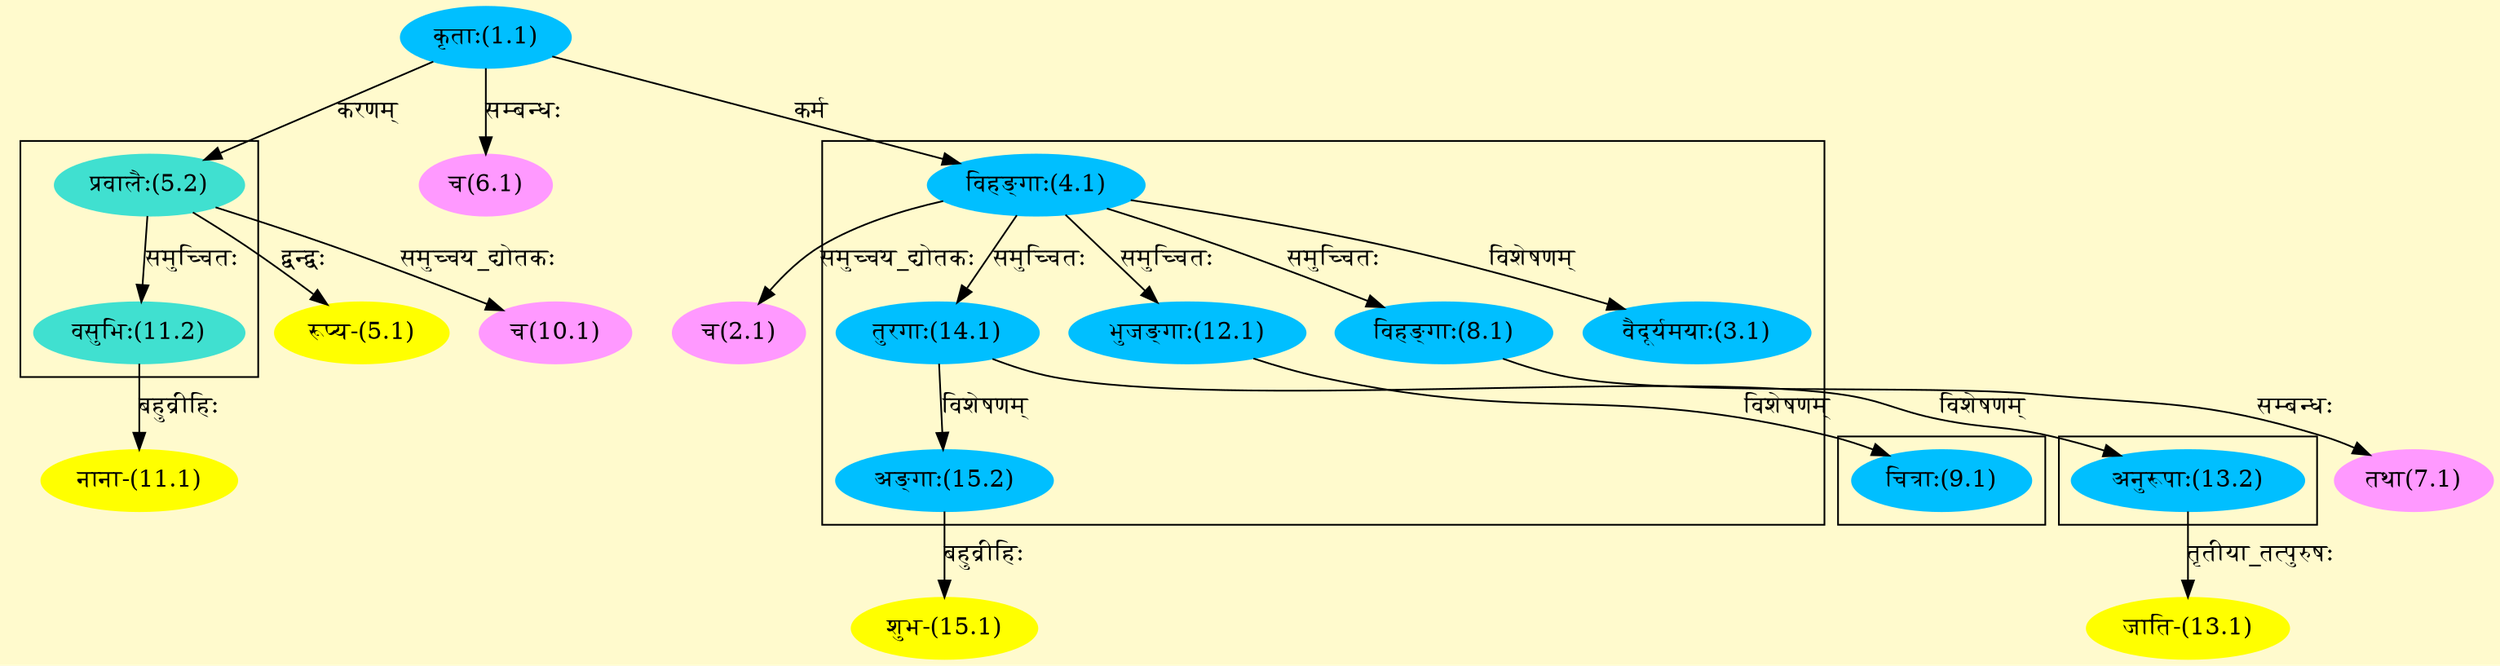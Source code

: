 digraph G{
rankdir=BT;
 compound=true;
 bgcolor="lemonchiffon1";

subgraph cluster_1{
Node3_1 [style=filled, color="#00BFFF" label = "वैदूर्यमयाः(3.1)"]
Node4_1 [style=filled, color="#00BFFF" label = "विहङ्गाः(4.1)"]
Node8_1 [style=filled, color="#00BFFF" label = "विहङ्गाः(8.1)"]
Node12_1 [style=filled, color="#00BFFF" label = "भुजङ्गाः(12.1)"]
Node14_1 [style=filled, color="#00BFFF" label = "तुरगाः(14.1)"]
Node15_2 [style=filled, color="#00BFFF" label = "अङ्गाः(15.2)"]

}

subgraph cluster_2{
Node9_1 [style=filled, color="#00BFFF" label = "चित्राः(9.1)"]
Node12_1 [style=filled, color="#00BFFF" label = "भुजङ्गाः(12.1)"]

}

subgraph cluster_3{
Node11_2 [style=filled, color="#40E0D0" label = "वसुभिः(11.2)"]
Node5_2 [style=filled, color="#40E0D0" label = "प्रवालैः(5.2)"]

}

subgraph cluster_4{
Node13_2 [style=filled, color="#00BFFF" label = "अनुरूपाः(13.2)"]
Node14_1 [style=filled, color="#00BFFF" label = "तुरगाः(14.1)"]
Node15_2 [style=filled, color="#00BFFF" label = "अङ्गाः(15.2)"]

}
Node1_1 [style=filled, color="#00BFFF" label = "कृताः(1.1)"]
Node [style=filled, color="" label = "()"]
Node2_1 [style=filled, color="#FF99FF" label = "च(2.1)"]
Node4_1 [style=filled, color="#00BFFF" label = "विहङ्गाः(4.1)"]
Node5_1 [style=filled, color="#FFFF00" label = "रूप्य-(5.1)"]
Node5_2 [style=filled, color="#40E0D0" label = "प्रवालैः(5.2)"]
Node6_1 [style=filled, color="#FF99FF" label = "च(6.1)"]
Node7_1 [style=filled, color="#FF99FF" label = "तथा(7.1)"]
Node8_1 [style=filled, color="#00BFFF" label = "विहङ्गाः(8.1)"]
Node10_1 [style=filled, color="#FF99FF" label = "च(10.1)"]
Node11_1 [style=filled, color="#FFFF00" label = "नाना-(11.1)"]
Node11_2 [style=filled, color="#40E0D0" label = "वसुभिः(11.2)"]
Node13_1 [style=filled, color="#FFFF00" label = "जाति-(13.1)"]
Node13_2 [style=filled, color="#00BFFF" label = "अनुरूपाः(13.2)"]
Node15_1 [style=filled, color="#FFFF00" label = "शुभ-(15.1)"]
Node15_2 [style=filled, color="#00BFFF" label = "अङ्गाः(15.2)"]
/* Start of Relations section */

Node2_1 -> Node4_1 [  label="समुच्चय_द्योतकः"  dir="back" ]
Node3_1 -> Node4_1 [  label="विशेषणम्"  dir="back" ]
Node4_1 -> Node1_1 [  label="कर्म"  dir="back" ]
Node5_1 -> Node5_2 [  label="द्वन्द्वः"  dir="back" ]
Node5_2 -> Node1_1 [  label="करणम्"  dir="back" ]
Node6_1 -> Node1_1 [  label="सम्बन्धः"  dir="back" ]
Node7_1 -> Node8_1 [  label="सम्बन्धः"  dir="back" ]
Node8_1 -> Node4_1 [  label="समुच्चितः"  dir="back" ]
Node9_1 -> Node12_1 [  label="विशेषणम्"  dir="back" ]
Node10_1 -> Node5_2 [  label="समुच्चय_द्योतकः"  dir="back" ]
Node11_1 -> Node11_2 [  label="बहुव्रीहिः"  dir="back" ]
Node11_2 -> Node5_2 [  label="समुच्चितः"  dir="back" ]
Node12_1 -> Node4_1 [  label="समुच्चितः"  dir="back" ]
Node13_1 -> Node13_2 [  label="तृतीया_तत्पुरुषः"  dir="back" ]
Node13_2 -> Node14_1 [  label="विशेषणम्"  dir="back" ]
Node14_1 -> Node4_1 [  label="समुच्चितः"  dir="back" ]
Node15_1 -> Node15_2 [  label="बहुव्रीहिः"  dir="back" ]
Node15_2 -> Node14_1 [  label="विशेषणम्"  dir="back" ]
}
